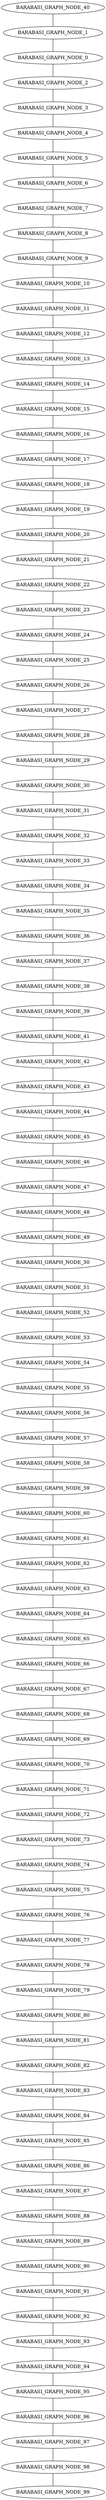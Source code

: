 graph BARABASI_GRAPH_DFS_R{
BARABASI_GRAPH_NODE_40 -- BARABASI_GRAPH_NODE_1;
BARABASI_GRAPH_NODE_1 -- BARABASI_GRAPH_NODE_0;
BARABASI_GRAPH_NODE_0 -- BARABASI_GRAPH_NODE_2;
BARABASI_GRAPH_NODE_2 -- BARABASI_GRAPH_NODE_3;
BARABASI_GRAPH_NODE_3 -- BARABASI_GRAPH_NODE_4;
BARABASI_GRAPH_NODE_4 -- BARABASI_GRAPH_NODE_5;
BARABASI_GRAPH_NODE_5 -- BARABASI_GRAPH_NODE_6;
BARABASI_GRAPH_NODE_6 -- BARABASI_GRAPH_NODE_7;
BARABASI_GRAPH_NODE_7 -- BARABASI_GRAPH_NODE_8;
BARABASI_GRAPH_NODE_8 -- BARABASI_GRAPH_NODE_9;
BARABASI_GRAPH_NODE_9 -- BARABASI_GRAPH_NODE_10;
BARABASI_GRAPH_NODE_10 -- BARABASI_GRAPH_NODE_11;
BARABASI_GRAPH_NODE_11 -- BARABASI_GRAPH_NODE_12;
BARABASI_GRAPH_NODE_12 -- BARABASI_GRAPH_NODE_13;
BARABASI_GRAPH_NODE_13 -- BARABASI_GRAPH_NODE_14;
BARABASI_GRAPH_NODE_14 -- BARABASI_GRAPH_NODE_15;
BARABASI_GRAPH_NODE_15 -- BARABASI_GRAPH_NODE_16;
BARABASI_GRAPH_NODE_16 -- BARABASI_GRAPH_NODE_17;
BARABASI_GRAPH_NODE_17 -- BARABASI_GRAPH_NODE_18;
BARABASI_GRAPH_NODE_18 -- BARABASI_GRAPH_NODE_19;
BARABASI_GRAPH_NODE_19 -- BARABASI_GRAPH_NODE_20;
BARABASI_GRAPH_NODE_20 -- BARABASI_GRAPH_NODE_21;
BARABASI_GRAPH_NODE_21 -- BARABASI_GRAPH_NODE_22;
BARABASI_GRAPH_NODE_22 -- BARABASI_GRAPH_NODE_23;
BARABASI_GRAPH_NODE_23 -- BARABASI_GRAPH_NODE_24;
BARABASI_GRAPH_NODE_24 -- BARABASI_GRAPH_NODE_25;
BARABASI_GRAPH_NODE_25 -- BARABASI_GRAPH_NODE_26;
BARABASI_GRAPH_NODE_26 -- BARABASI_GRAPH_NODE_27;
BARABASI_GRAPH_NODE_27 -- BARABASI_GRAPH_NODE_28;
BARABASI_GRAPH_NODE_28 -- BARABASI_GRAPH_NODE_29;
BARABASI_GRAPH_NODE_29 -- BARABASI_GRAPH_NODE_30;
BARABASI_GRAPH_NODE_30 -- BARABASI_GRAPH_NODE_31;
BARABASI_GRAPH_NODE_31 -- BARABASI_GRAPH_NODE_32;
BARABASI_GRAPH_NODE_32 -- BARABASI_GRAPH_NODE_33;
BARABASI_GRAPH_NODE_33 -- BARABASI_GRAPH_NODE_34;
BARABASI_GRAPH_NODE_34 -- BARABASI_GRAPH_NODE_35;
BARABASI_GRAPH_NODE_35 -- BARABASI_GRAPH_NODE_36;
BARABASI_GRAPH_NODE_36 -- BARABASI_GRAPH_NODE_37;
BARABASI_GRAPH_NODE_37 -- BARABASI_GRAPH_NODE_38;
BARABASI_GRAPH_NODE_38 -- BARABASI_GRAPH_NODE_39;
BARABASI_GRAPH_NODE_39 -- BARABASI_GRAPH_NODE_41;
BARABASI_GRAPH_NODE_41 -- BARABASI_GRAPH_NODE_42;
BARABASI_GRAPH_NODE_42 -- BARABASI_GRAPH_NODE_43;
BARABASI_GRAPH_NODE_43 -- BARABASI_GRAPH_NODE_44;
BARABASI_GRAPH_NODE_44 -- BARABASI_GRAPH_NODE_45;
BARABASI_GRAPH_NODE_45 -- BARABASI_GRAPH_NODE_46;
BARABASI_GRAPH_NODE_46 -- BARABASI_GRAPH_NODE_47;
BARABASI_GRAPH_NODE_47 -- BARABASI_GRAPH_NODE_48;
BARABASI_GRAPH_NODE_48 -- BARABASI_GRAPH_NODE_49;
BARABASI_GRAPH_NODE_49 -- BARABASI_GRAPH_NODE_50;
BARABASI_GRAPH_NODE_50 -- BARABASI_GRAPH_NODE_51;
BARABASI_GRAPH_NODE_51 -- BARABASI_GRAPH_NODE_52;
BARABASI_GRAPH_NODE_52 -- BARABASI_GRAPH_NODE_53;
BARABASI_GRAPH_NODE_53 -- BARABASI_GRAPH_NODE_54;
BARABASI_GRAPH_NODE_54 -- BARABASI_GRAPH_NODE_55;
BARABASI_GRAPH_NODE_55 -- BARABASI_GRAPH_NODE_56;
BARABASI_GRAPH_NODE_56 -- BARABASI_GRAPH_NODE_57;
BARABASI_GRAPH_NODE_57 -- BARABASI_GRAPH_NODE_58;
BARABASI_GRAPH_NODE_58 -- BARABASI_GRAPH_NODE_59;
BARABASI_GRAPH_NODE_59 -- BARABASI_GRAPH_NODE_60;
BARABASI_GRAPH_NODE_60 -- BARABASI_GRAPH_NODE_61;
BARABASI_GRAPH_NODE_61 -- BARABASI_GRAPH_NODE_62;
BARABASI_GRAPH_NODE_62 -- BARABASI_GRAPH_NODE_63;
BARABASI_GRAPH_NODE_63 -- BARABASI_GRAPH_NODE_64;
BARABASI_GRAPH_NODE_64 -- BARABASI_GRAPH_NODE_65;
BARABASI_GRAPH_NODE_65 -- BARABASI_GRAPH_NODE_66;
BARABASI_GRAPH_NODE_66 -- BARABASI_GRAPH_NODE_67;
BARABASI_GRAPH_NODE_67 -- BARABASI_GRAPH_NODE_68;
BARABASI_GRAPH_NODE_68 -- BARABASI_GRAPH_NODE_69;
BARABASI_GRAPH_NODE_69 -- BARABASI_GRAPH_NODE_70;
BARABASI_GRAPH_NODE_70 -- BARABASI_GRAPH_NODE_71;
BARABASI_GRAPH_NODE_71 -- BARABASI_GRAPH_NODE_72;
BARABASI_GRAPH_NODE_72 -- BARABASI_GRAPH_NODE_73;
BARABASI_GRAPH_NODE_73 -- BARABASI_GRAPH_NODE_74;
BARABASI_GRAPH_NODE_74 -- BARABASI_GRAPH_NODE_75;
BARABASI_GRAPH_NODE_75 -- BARABASI_GRAPH_NODE_76;
BARABASI_GRAPH_NODE_76 -- BARABASI_GRAPH_NODE_77;
BARABASI_GRAPH_NODE_77 -- BARABASI_GRAPH_NODE_78;
BARABASI_GRAPH_NODE_78 -- BARABASI_GRAPH_NODE_79;
BARABASI_GRAPH_NODE_79 -- BARABASI_GRAPH_NODE_80;
BARABASI_GRAPH_NODE_80 -- BARABASI_GRAPH_NODE_81;
BARABASI_GRAPH_NODE_81 -- BARABASI_GRAPH_NODE_82;
BARABASI_GRAPH_NODE_82 -- BARABASI_GRAPH_NODE_83;
BARABASI_GRAPH_NODE_83 -- BARABASI_GRAPH_NODE_84;
BARABASI_GRAPH_NODE_84 -- BARABASI_GRAPH_NODE_85;
BARABASI_GRAPH_NODE_85 -- BARABASI_GRAPH_NODE_86;
BARABASI_GRAPH_NODE_86 -- BARABASI_GRAPH_NODE_87;
BARABASI_GRAPH_NODE_87 -- BARABASI_GRAPH_NODE_88;
BARABASI_GRAPH_NODE_88 -- BARABASI_GRAPH_NODE_89;
BARABASI_GRAPH_NODE_89 -- BARABASI_GRAPH_NODE_90;
BARABASI_GRAPH_NODE_90 -- BARABASI_GRAPH_NODE_91;
BARABASI_GRAPH_NODE_91 -- BARABASI_GRAPH_NODE_92;
BARABASI_GRAPH_NODE_92 -- BARABASI_GRAPH_NODE_93;
BARABASI_GRAPH_NODE_93 -- BARABASI_GRAPH_NODE_94;
BARABASI_GRAPH_NODE_94 -- BARABASI_GRAPH_NODE_95;
BARABASI_GRAPH_NODE_95 -- BARABASI_GRAPH_NODE_96;
BARABASI_GRAPH_NODE_96 -- BARABASI_GRAPH_NODE_97;
BARABASI_GRAPH_NODE_97 -- BARABASI_GRAPH_NODE_98;
BARABASI_GRAPH_NODE_98 -- BARABASI_GRAPH_NODE_99;
}
